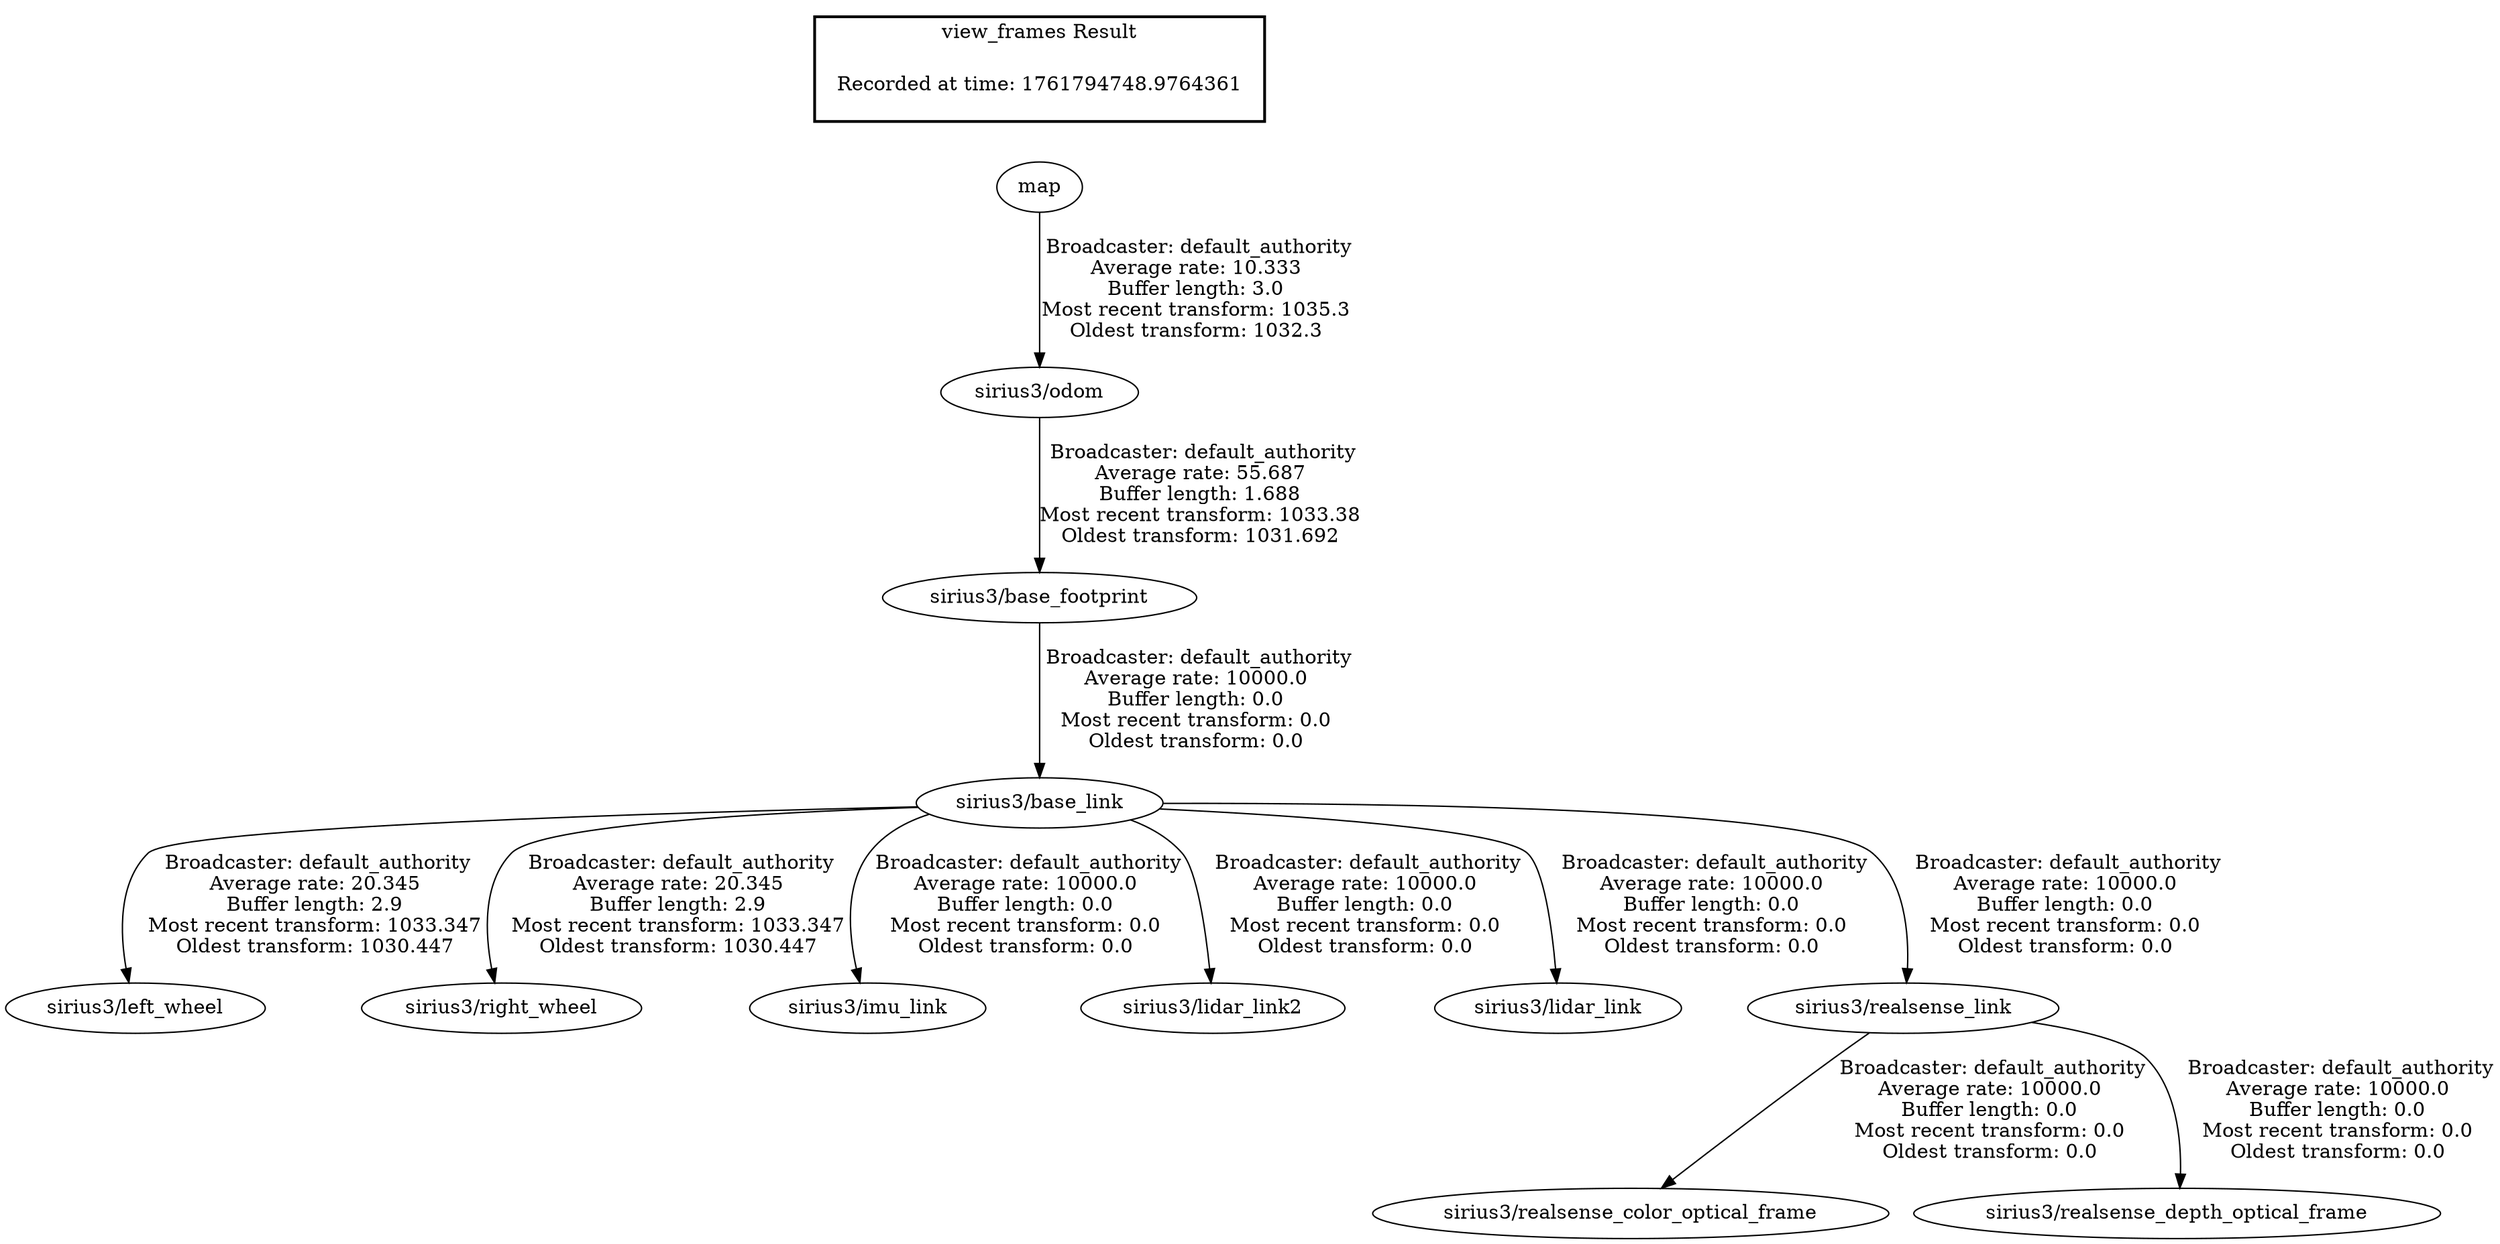 digraph G {
"map" -> "sirius3/odom"[label=" Broadcaster: default_authority\nAverage rate: 10.333\nBuffer length: 3.0\nMost recent transform: 1035.3\nOldest transform: 1032.3\n"];
"sirius3/base_link" -> "sirius3/left_wheel"[label=" Broadcaster: default_authority\nAverage rate: 20.345\nBuffer length: 2.9\nMost recent transform: 1033.347\nOldest transform: 1030.447\n"];
"sirius3/base_footprint" -> "sirius3/base_link"[label=" Broadcaster: default_authority\nAverage rate: 10000.0\nBuffer length: 0.0\nMost recent transform: 0.0\nOldest transform: 0.0\n"];
"sirius3/base_link" -> "sirius3/right_wheel"[label=" Broadcaster: default_authority\nAverage rate: 20.345\nBuffer length: 2.9\nMost recent transform: 1033.347\nOldest transform: 1030.447\n"];
"sirius3/odom" -> "sirius3/base_footprint"[label=" Broadcaster: default_authority\nAverage rate: 55.687\nBuffer length: 1.688\nMost recent transform: 1033.38\nOldest transform: 1031.692\n"];
"sirius3/base_link" -> "sirius3/imu_link"[label=" Broadcaster: default_authority\nAverage rate: 10000.0\nBuffer length: 0.0\nMost recent transform: 0.0\nOldest transform: 0.0\n"];
"sirius3/base_link" -> "sirius3/lidar_link2"[label=" Broadcaster: default_authority\nAverage rate: 10000.0\nBuffer length: 0.0\nMost recent transform: 0.0\nOldest transform: 0.0\n"];
"sirius3/base_link" -> "sirius3/lidar_link"[label=" Broadcaster: default_authority\nAverage rate: 10000.0\nBuffer length: 0.0\nMost recent transform: 0.0\nOldest transform: 0.0\n"];
"sirius3/realsense_link" -> "sirius3/realsense_color_optical_frame"[label=" Broadcaster: default_authority\nAverage rate: 10000.0\nBuffer length: 0.0\nMost recent transform: 0.0\nOldest transform: 0.0\n"];
"sirius3/base_link" -> "sirius3/realsense_link"[label=" Broadcaster: default_authority\nAverage rate: 10000.0\nBuffer length: 0.0\nMost recent transform: 0.0\nOldest transform: 0.0\n"];
"sirius3/realsense_link" -> "sirius3/realsense_depth_optical_frame"[label=" Broadcaster: default_authority\nAverage rate: 10000.0\nBuffer length: 0.0\nMost recent transform: 0.0\nOldest transform: 0.0\n"];
edge [style=invis];
 subgraph cluster_legend { style=bold; color=black; label ="view_frames Result";
"Recorded at time: 1761794748.9764361"[ shape=plaintext ] ;
}->"map";
}